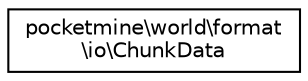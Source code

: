 digraph "Graphical Class Hierarchy"
{
 // INTERACTIVE_SVG=YES
 // LATEX_PDF_SIZE
  edge [fontname="Helvetica",fontsize="10",labelfontname="Helvetica",labelfontsize="10"];
  node [fontname="Helvetica",fontsize="10",shape=record];
  rankdir="LR";
  Node0 [label="pocketmine\\world\\format\l\\io\\ChunkData",height=0.2,width=0.4,color="black", fillcolor="white", style="filled",URL="$d0/d96/classpocketmine_1_1world_1_1format_1_1io_1_1_chunk_data.html",tooltip=" "];
}

